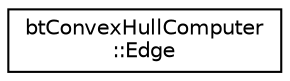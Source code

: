 digraph "Graphical Class Hierarchy"
{
  edge [fontname="Helvetica",fontsize="10",labelfontname="Helvetica",labelfontsize="10"];
  node [fontname="Helvetica",fontsize="10",shape=record];
  rankdir="LR";
  Node1 [label="btConvexHullComputer\l::Edge",height=0.2,width=0.4,color="black", fillcolor="white", style="filled",URL="$classbt_convex_hull_computer_1_1_edge.html"];
}
